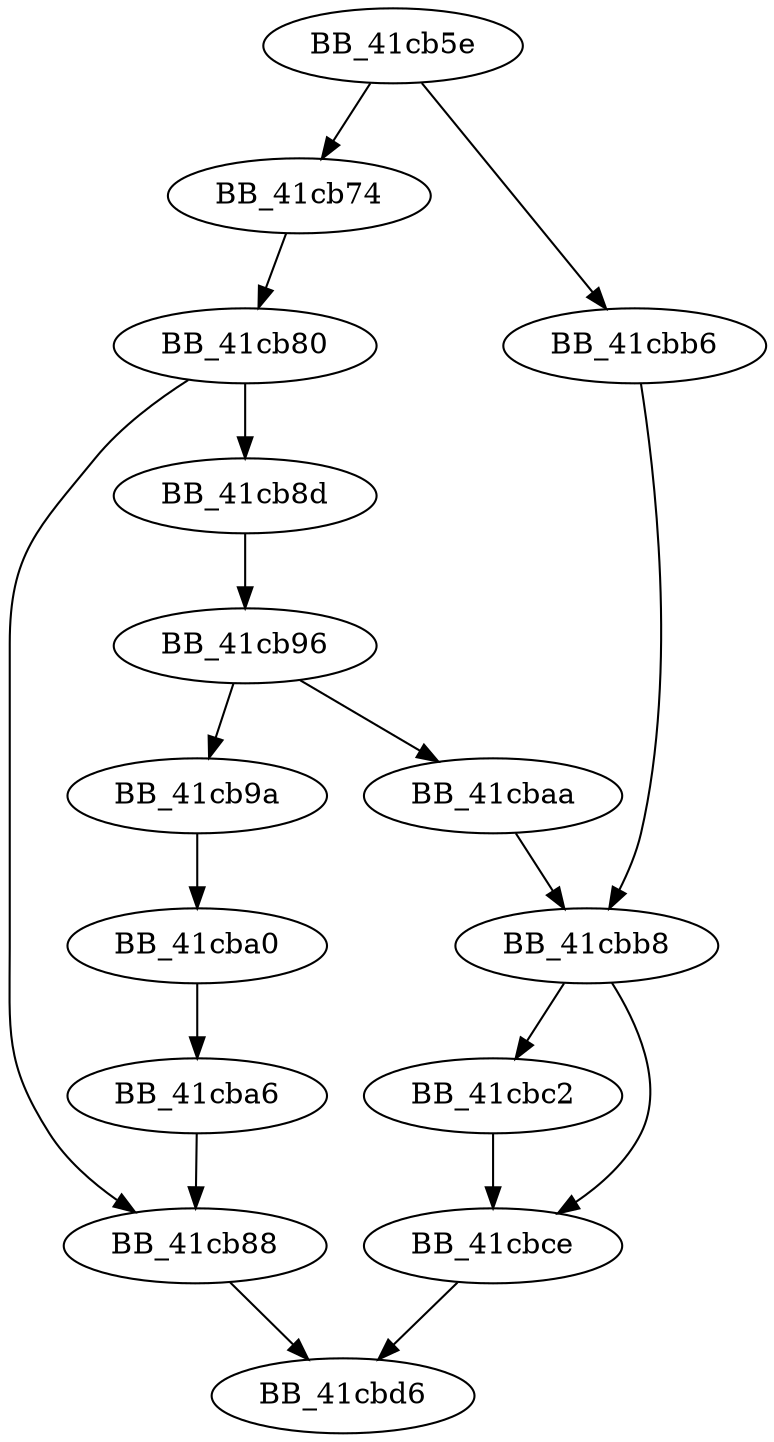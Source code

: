 DiGraph ___init_time{
BB_41cb5e->BB_41cb74
BB_41cb5e->BB_41cbb6
BB_41cb74->BB_41cb80
BB_41cb80->BB_41cb88
BB_41cb80->BB_41cb8d
BB_41cb88->BB_41cbd6
BB_41cb8d->BB_41cb96
BB_41cb96->BB_41cb9a
BB_41cb96->BB_41cbaa
BB_41cb9a->BB_41cba0
BB_41cba0->BB_41cba6
BB_41cba6->BB_41cb88
BB_41cbaa->BB_41cbb8
BB_41cbb6->BB_41cbb8
BB_41cbb8->BB_41cbc2
BB_41cbb8->BB_41cbce
BB_41cbc2->BB_41cbce
BB_41cbce->BB_41cbd6
}
